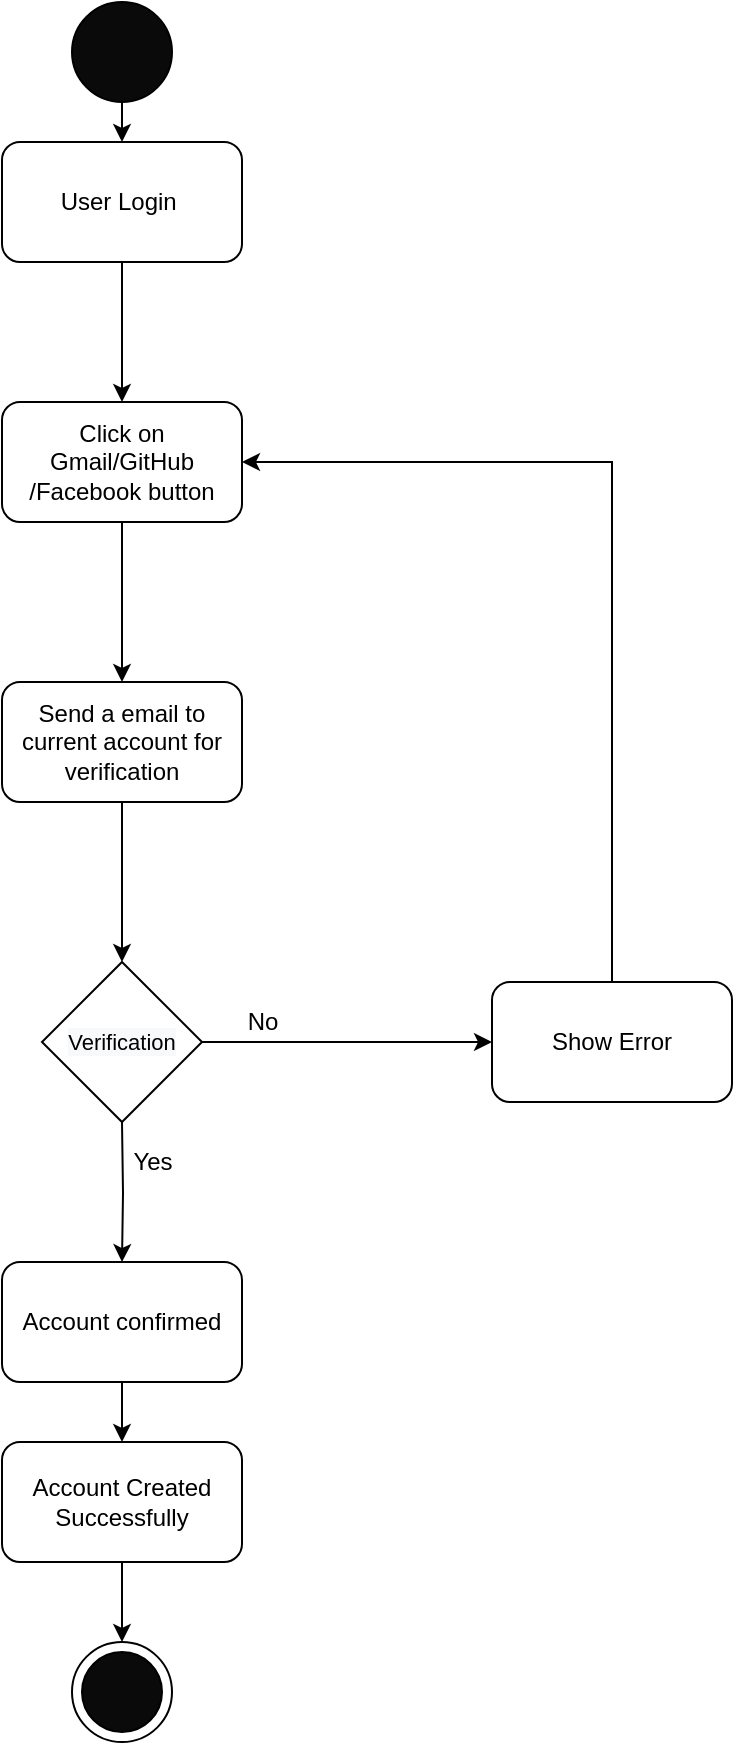 <mxfile version="16.4.3" type="device"><diagram id="94tQluc6g69MzMrOSY0x" name="Page-1"><mxGraphModel dx="340" dy="754" grid="1" gridSize="10" guides="1" tooltips="1" connect="1" arrows="1" fold="1" page="1" pageScale="1" pageWidth="827" pageHeight="1169" math="0" shadow="0"><root><mxCell id="0"/><mxCell id="1" parent="0"/><mxCell id="-emT4qaG-FO1nOdECd-0-3" style="edgeStyle=orthogonalEdgeStyle;rounded=0;orthogonalLoop=1;jettySize=auto;html=1;exitX=0.5;exitY=1;exitDx=0;exitDy=0;entryX=0.5;entryY=0;entryDx=0;entryDy=0;" edge="1" parent="1" source="-emT4qaG-FO1nOdECd-0-4" target="-emT4qaG-FO1nOdECd-0-6"><mxGeometry relative="1" as="geometry"/></mxCell><mxCell id="-emT4qaG-FO1nOdECd-0-4" value="" style="ellipse;whiteSpace=wrap;html=1;aspect=fixed;fillColor=#0A0A0A;" vertex="1" parent="1"><mxGeometry x="180" y="110" width="50" height="50" as="geometry"/></mxCell><mxCell id="-emT4qaG-FO1nOdECd-0-5" value="" style="edgeStyle=orthogonalEdgeStyle;rounded=0;orthogonalLoop=1;jettySize=auto;html=1;" edge="1" parent="1" source="-emT4qaG-FO1nOdECd-0-6" target="-emT4qaG-FO1nOdECd-0-18"><mxGeometry relative="1" as="geometry"/></mxCell><mxCell id="-emT4qaG-FO1nOdECd-0-6" value="User Login&amp;nbsp;" style="rounded=1;whiteSpace=wrap;html=1;fillColor=#FFFFFF;" vertex="1" parent="1"><mxGeometry x="145" y="180" width="120" height="60" as="geometry"/></mxCell><mxCell id="-emT4qaG-FO1nOdECd-0-7" value="" style="edgeStyle=orthogonalEdgeStyle;rounded=0;orthogonalLoop=1;jettySize=auto;html=1;" edge="1" parent="1" target="-emT4qaG-FO1nOdECd-0-10"><mxGeometry relative="1" as="geometry"><mxPoint x="205" y="670" as="sourcePoint"/></mxGeometry></mxCell><mxCell id="-emT4qaG-FO1nOdECd-0-8" value="" style="edgeStyle=orthogonalEdgeStyle;rounded=0;orthogonalLoop=1;jettySize=auto;html=1;exitX=1;exitY=0.5;exitDx=0;exitDy=0;" edge="1" parent="1" source="-emT4qaG-FO1nOdECd-0-19" target="-emT4qaG-FO1nOdECd-0-12"><mxGeometry relative="1" as="geometry"><mxPoint x="265" y="640" as="sourcePoint"/></mxGeometry></mxCell><mxCell id="-emT4qaG-FO1nOdECd-0-23" value="" style="edgeStyle=orthogonalEdgeStyle;rounded=0;orthogonalLoop=1;jettySize=auto;html=1;" edge="1" parent="1" source="-emT4qaG-FO1nOdECd-0-10" target="-emT4qaG-FO1nOdECd-0-22"><mxGeometry relative="1" as="geometry"/></mxCell><mxCell id="-emT4qaG-FO1nOdECd-0-10" value="Account confirmed" style="whiteSpace=wrap;html=1;fillColor=#FFFFFF;rounded=1;" vertex="1" parent="1"><mxGeometry x="145" y="740" width="120" height="60" as="geometry"/></mxCell><mxCell id="-emT4qaG-FO1nOdECd-0-11" style="edgeStyle=orthogonalEdgeStyle;rounded=0;orthogonalLoop=1;jettySize=auto;html=1;exitX=0.5;exitY=0;exitDx=0;exitDy=0;entryX=1;entryY=0.5;entryDx=0;entryDy=0;" edge="1" parent="1" source="-emT4qaG-FO1nOdECd-0-12" target="-emT4qaG-FO1nOdECd-0-18"><mxGeometry relative="1" as="geometry"/></mxCell><mxCell id="-emT4qaG-FO1nOdECd-0-12" value="Show Error" style="whiteSpace=wrap;html=1;fillColor=#FFFFFF;rounded=1;" vertex="1" parent="1"><mxGeometry x="390" y="600" width="120" height="60" as="geometry"/></mxCell><mxCell id="-emT4qaG-FO1nOdECd-0-13" value="No" style="text;html=1;align=center;verticalAlign=middle;resizable=0;points=[];autosize=1;strokeColor=none;fillColor=none;" vertex="1" parent="1"><mxGeometry x="260" y="610" width="30" height="20" as="geometry"/></mxCell><mxCell id="-emT4qaG-FO1nOdECd-0-14" value="Yes" style="text;html=1;align=center;verticalAlign=middle;resizable=0;points=[];autosize=1;strokeColor=none;fillColor=none;" vertex="1" parent="1"><mxGeometry x="200" y="680" width="40" height="20" as="geometry"/></mxCell><mxCell id="-emT4qaG-FO1nOdECd-0-15" value="" style="ellipse;whiteSpace=wrap;html=1;aspect=fixed;fillColor=#FFFFFF;" vertex="1" parent="1"><mxGeometry x="180" y="930" width="50" height="50" as="geometry"/></mxCell><mxCell id="-emT4qaG-FO1nOdECd-0-16" value="" style="ellipse;whiteSpace=wrap;html=1;aspect=fixed;fillColor=#0A0A0A;" vertex="1" parent="1"><mxGeometry x="185" y="935" width="40" height="40" as="geometry"/></mxCell><mxCell id="-emT4qaG-FO1nOdECd-0-17" value="" style="edgeStyle=orthogonalEdgeStyle;rounded=0;orthogonalLoop=1;jettySize=auto;html=1;" edge="1" parent="1" source="-emT4qaG-FO1nOdECd-0-18" target="-emT4qaG-FO1nOdECd-0-21"><mxGeometry relative="1" as="geometry"/></mxCell><mxCell id="-emT4qaG-FO1nOdECd-0-18" value="Click on Gmail/GitHub&lt;br&gt;/Facebook button" style="whiteSpace=wrap;html=1;fillColor=#FFFFFF;rounded=1;" vertex="1" parent="1"><mxGeometry x="145" y="310" width="120" height="60" as="geometry"/></mxCell><mxCell id="-emT4qaG-FO1nOdECd-0-19" value="&lt;span style=&quot;color: rgb(0 , 0 , 0) ; font-family: &amp;#34;helvetica&amp;#34; ; font-style: normal ; font-weight: 400 ; letter-spacing: normal ; text-align: center ; text-indent: 0px ; text-transform: none ; word-spacing: 0px ; background-color: rgb(248 , 249 , 250) ; display: inline ; float: none&quot;&gt;&lt;font style=&quot;font-size: 11px&quot;&gt;Verification&lt;/font&gt;&lt;/span&gt;" style="rhombus;whiteSpace=wrap;html=1;fillColor=#FFFFFF;" vertex="1" parent="1"><mxGeometry x="165" y="590" width="80" height="80" as="geometry"/></mxCell><mxCell id="-emT4qaG-FO1nOdECd-0-20" style="edgeStyle=orthogonalEdgeStyle;rounded=0;orthogonalLoop=1;jettySize=auto;html=1;exitX=0.5;exitY=1;exitDx=0;exitDy=0;" edge="1" parent="1" source="-emT4qaG-FO1nOdECd-0-21" target="-emT4qaG-FO1nOdECd-0-19"><mxGeometry relative="1" as="geometry"/></mxCell><mxCell id="-emT4qaG-FO1nOdECd-0-21" value="Send a email to current account for verification" style="whiteSpace=wrap;html=1;fillColor=#FFFFFF;rounded=1;" vertex="1" parent="1"><mxGeometry x="145" y="450" width="120" height="60" as="geometry"/></mxCell><mxCell id="-emT4qaG-FO1nOdECd-0-25" style="edgeStyle=orthogonalEdgeStyle;rounded=0;orthogonalLoop=1;jettySize=auto;html=1;exitX=0.5;exitY=1;exitDx=0;exitDy=0;entryX=0.5;entryY=0;entryDx=0;entryDy=0;" edge="1" parent="1" source="-emT4qaG-FO1nOdECd-0-22" target="-emT4qaG-FO1nOdECd-0-15"><mxGeometry relative="1" as="geometry"/></mxCell><mxCell id="-emT4qaG-FO1nOdECd-0-22" value="Account Created Successfully" style="whiteSpace=wrap;html=1;fillColor=#FFFFFF;rounded=1;" vertex="1" parent="1"><mxGeometry x="145" y="830" width="120" height="60" as="geometry"/></mxCell></root></mxGraphModel></diagram></mxfile>